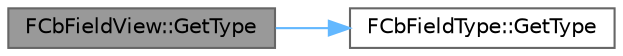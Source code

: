 digraph "FCbFieldView::GetType"
{
 // INTERACTIVE_SVG=YES
 // LATEX_PDF_SIZE
  bgcolor="transparent";
  edge [fontname=Helvetica,fontsize=10,labelfontname=Helvetica,labelfontsize=10];
  node [fontname=Helvetica,fontsize=10,shape=box,height=0.2,width=0.4];
  rankdir="LR";
  Node1 [id="Node000001",label="FCbFieldView::GetType",height=0.2,width=0.4,color="gray40", fillcolor="grey60", style="filled", fontcolor="black",tooltip="Returns the type of the field excluding flags."];
  Node1 -> Node2 [id="edge1_Node000001_Node000002",color="steelblue1",style="solid",tooltip=" "];
  Node2 [id="Node000002",label="FCbFieldType::GetType",height=0.2,width=0.4,color="grey40", fillcolor="white", style="filled",URL="$d3/d96/classFCbFieldType.html#a00b110adec77562ed38c5b94b6d8b236",tooltip="The type with flags removed."];
}
